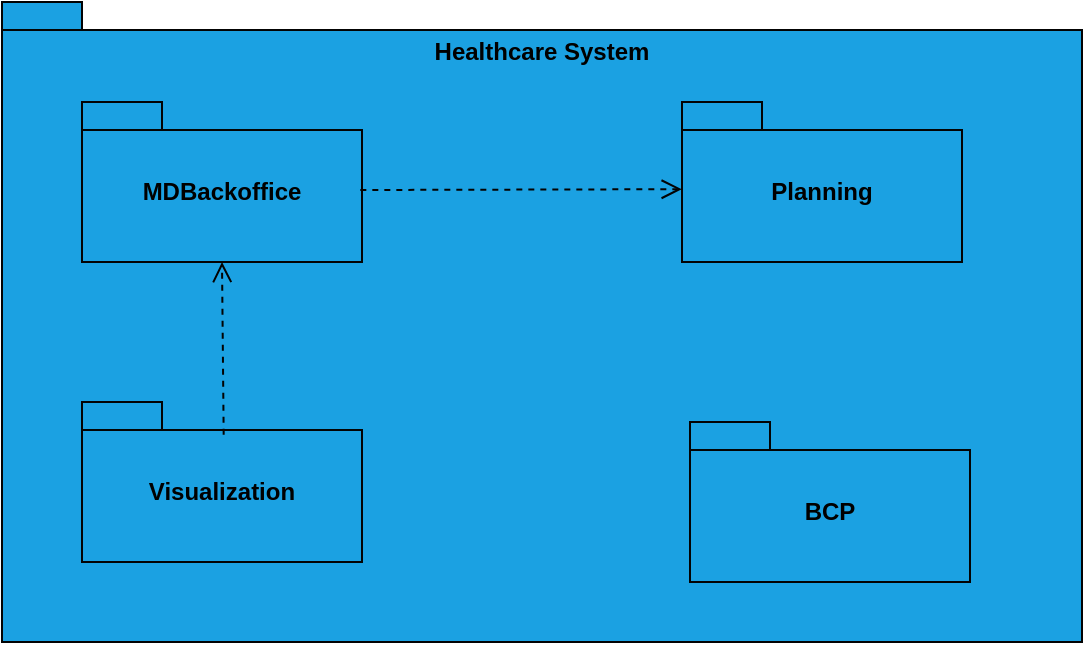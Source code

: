 <mxfile version="24.7.17">
  <diagram name="Página-1" id="RwL_v3xmSVvoEW0B1FeW">
    <mxGraphModel dx="1257" dy="692" grid="1" gridSize="10" guides="1" tooltips="1" connect="1" arrows="1" fold="1" page="1" pageScale="1" pageWidth="827" pageHeight="1169" math="0" shadow="0">
      <root>
        <mxCell id="0" />
        <mxCell id="1" parent="0" />
        <mxCell id="0vD85CPpexM7nKXdHdo8-1" value="Healthcare System" style="shape=folder;fontStyle=1;spacingTop=3;tabWidth=40;tabHeight=14;tabPosition=left;html=1;whiteSpace=wrap;labelPosition=center;verticalLabelPosition=top;align=center;verticalAlign=bottom;labelBackgroundColor=none;labelBorderColor=none;spacing=-32;fillColor=#1BA1E2;strokeColor=#030303;" parent="1" vertex="1">
          <mxGeometry x="70" y="160" width="540" height="320" as="geometry" />
        </mxCell>
        <mxCell id="0vD85CPpexM7nKXdHdo8-2" value="MDBackoffice" style="shape=folder;fontStyle=1;spacingTop=10;tabWidth=40;tabHeight=14;tabPosition=left;html=1;whiteSpace=wrap;fillColor=#1BA1E2;strokeColor=#030303;" parent="1" vertex="1">
          <mxGeometry x="110" y="210" width="140" height="80" as="geometry" />
        </mxCell>
        <mxCell id="0vD85CPpexM7nKXdHdo8-3" value="Planning" style="shape=folder;fontStyle=1;spacingTop=10;tabWidth=40;tabHeight=14;tabPosition=left;html=1;whiteSpace=wrap;fillColor=#1BA1E2;strokeColor=#030303;" parent="1" vertex="1">
          <mxGeometry x="410" y="210" width="140" height="80" as="geometry" />
        </mxCell>
        <mxCell id="0vD85CPpexM7nKXdHdo8-5" value="Visualization" style="shape=folder;fontStyle=1;spacingTop=10;tabWidth=40;tabHeight=14;tabPosition=left;html=1;whiteSpace=wrap;fillColor=#1BA1E2;strokeColor=#030303;" parent="1" vertex="1">
          <mxGeometry x="110" y="360" width="140" height="80" as="geometry" />
        </mxCell>
        <mxCell id="0vD85CPpexM7nKXdHdo8-7" value="" style="html=1;verticalAlign=bottom;endArrow=open;dashed=1;endSize=8;curved=0;rounded=0;entryX=-0.001;entryY=0.545;entryDx=0;entryDy=0;entryPerimeter=0;exitX=0.994;exitY=0.55;exitDx=0;exitDy=0;exitPerimeter=0;strokeColor=#030303;" parent="1" source="0vD85CPpexM7nKXdHdo8-2" target="0vD85CPpexM7nKXdHdo8-3" edge="1">
          <mxGeometry relative="1" as="geometry">
            <mxPoint x="710" y="320" as="sourcePoint" />
            <mxPoint x="370" y="320" as="targetPoint" />
          </mxGeometry>
        </mxCell>
        <mxCell id="0vD85CPpexM7nKXdHdo8-15" value="" style="html=1;verticalAlign=bottom;endArrow=open;dashed=1;endSize=8;curved=0;rounded=0;entryX=0.5;entryY=1;entryDx=0;entryDy=0;entryPerimeter=0;exitX=0.506;exitY=0.204;exitDx=0;exitDy=0;exitPerimeter=0;strokeColor=#030303;" parent="1" source="0vD85CPpexM7nKXdHdo8-5" target="0vD85CPpexM7nKXdHdo8-2" edge="1">
          <mxGeometry relative="1" as="geometry">
            <mxPoint x="440" y="267" as="sourcePoint" />
            <mxPoint x="260" y="267" as="targetPoint" />
          </mxGeometry>
        </mxCell>
        <mxCell id="56yQtxT_Rmas7lgYht69-1" value="BCP" style="shape=folder;fontStyle=1;spacingTop=10;tabWidth=40;tabHeight=14;tabPosition=left;html=1;whiteSpace=wrap;fillColor=#1BA1E2;strokeColor=#030303;" vertex="1" parent="1">
          <mxGeometry x="414" y="370" width="140" height="80" as="geometry" />
        </mxCell>
      </root>
    </mxGraphModel>
  </diagram>
</mxfile>
